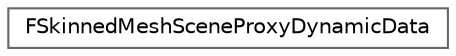 digraph "Graphical Class Hierarchy"
{
 // INTERACTIVE_SVG=YES
 // LATEX_PDF_SIZE
  bgcolor="transparent";
  edge [fontname=Helvetica,fontsize=10,labelfontname=Helvetica,labelfontsize=10];
  node [fontname=Helvetica,fontsize=10,shape=box,height=0.2,width=0.4];
  rankdir="LR";
  Node0 [id="Node000000",label="FSkinnedMeshSceneProxyDynamicData",height=0.2,width=0.4,color="grey40", fillcolor="white", style="filled",URL="$db/de2/structFSkinnedMeshSceneProxyDynamicData.html",tooltip=" "];
}

